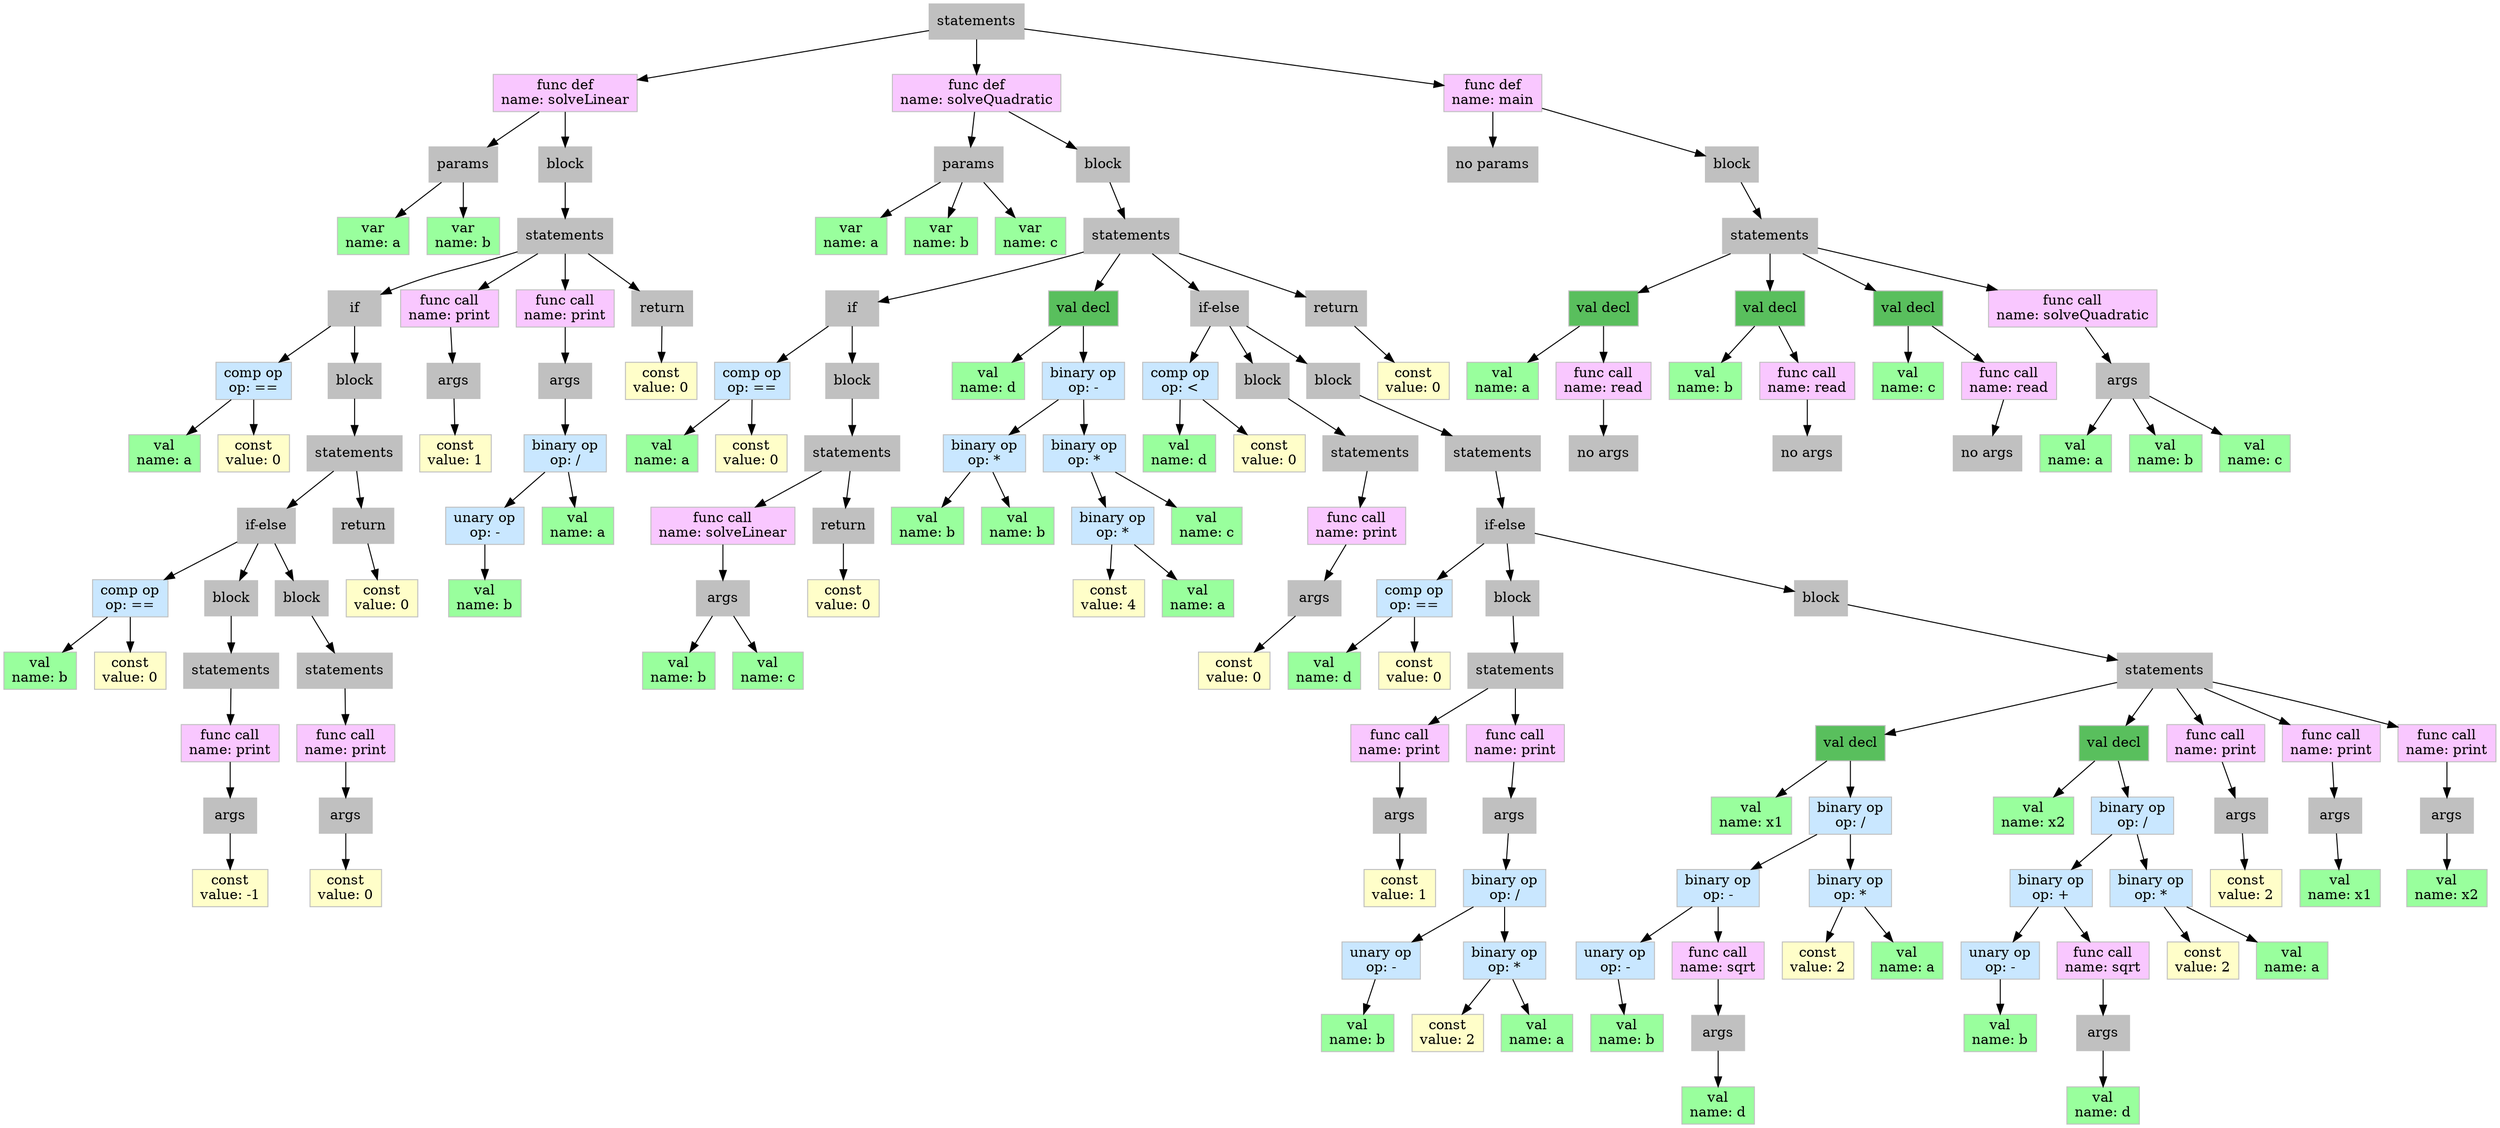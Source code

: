 digraph AST {
156 [label="statements", shape=box, style=filled, color="grey", fillcolor="grey"];
156->39
39 [label="func def
name: solveLinear", shape=box, style=filled, color="grey", fillcolor="#F9C7FF"];
39->2
2 [label="params", shape=box, style=filled, color="grey", fillcolor="grey"];
2->0
0 [label="var
name: a", shape=box, style=filled, color="grey", fillcolor="#99FF9D"];
2->1
1 [label="var
name: b", shape=box, style=filled, color="grey", fillcolor="#99FF9D"];
39->38
38 [label="block", shape=box, style=filled, color="grey", fillcolor="grey"];
38->37
37 [label="statements", shape=box, style=filled, color="grey", fillcolor="grey"];
37->25
25 [label="if", shape=box, style=filled, color="grey", fillcolor="grey"];
25->5
5 [label="comp op
op: ==", shape=box, style=filled, color="grey", fillcolor="#C9E7FF"];
5->3
3 [label="val
name: a", shape=box, style=filled, color="grey", fillcolor="#99FF9D"];
5->4
4 [label="const
value: 0", shape=box, style=filled, color="grey", fillcolor="#FFFEC9"];
25->24
24 [label="block", shape=box, style=filled, color="grey", fillcolor="grey"];
24->23
23 [label="statements", shape=box, style=filled, color="grey", fillcolor="grey"];
23->20
20 [label="if-else", shape=box, style=filled, color="grey", fillcolor="grey"];
20->8
8 [label="comp op
op: ==", shape=box, style=filled, color="grey", fillcolor="#C9E7FF"];
8->6
6 [label="val
name: b", shape=box, style=filled, color="grey", fillcolor="#99FF9D"];
8->7
7 [label="const
value: 0", shape=box, style=filled, color="grey", fillcolor="#FFFEC9"];
20->14
14 [label="block", shape=box, style=filled, color="grey", fillcolor="grey"];
14->13
13 [label="statements", shape=box, style=filled, color="grey", fillcolor="grey"];
13->12
12 [label="func call
name: print", shape=box, style=filled, color="grey", fillcolor="#F9C7FF"];
12->11
11 [label="args", shape=box, style=filled, color="grey", fillcolor="grey"];
11->157
157 [label="const
value: -1", shape=box, style=filled, color="grey", fillcolor="#FFFEC9"];
20->19
19 [label="block", shape=box, style=filled, color="grey", fillcolor="grey"];
19->18
18 [label="statements", shape=box, style=filled, color="grey", fillcolor="grey"];
18->17
17 [label="func call
name: print", shape=box, style=filled, color="grey", fillcolor="#F9C7FF"];
17->16
16 [label="args", shape=box, style=filled, color="grey", fillcolor="grey"];
16->15
15 [label="const
value: 0", shape=box, style=filled, color="grey", fillcolor="#FFFEC9"];
23->22
22 [label="return", shape=box, style=filled, color="grey", fillcolor="grey"];
22->21
21 [label="const
value: 0", shape=box, style=filled, color="grey", fillcolor="#FFFEC9"];
37->28
28 [label="func call
name: print", shape=box, style=filled, color="grey", fillcolor="#F9C7FF"];
28->27
27 [label="args", shape=box, style=filled, color="grey", fillcolor="grey"];
27->26
26 [label="const
value: 1", shape=box, style=filled, color="grey", fillcolor="#FFFEC9"];
37->34
34 [label="func call
name: print", shape=box, style=filled, color="grey", fillcolor="#F9C7FF"];
34->33
33 [label="args", shape=box, style=filled, color="grey", fillcolor="grey"];
33->32
32 [label="binary op
op: /", shape=box, style=filled, color="grey", fillcolor="#C9E7FF"];
32->30
30 [label="unary op
op: -", shape=box, style=filled, color="grey", fillcolor="#C9E7FF"];
30->29
29 [label="val
name: b", shape=box, style=filled, color="grey", fillcolor="#99FF9D"];
32->31
31 [label="val
name: a", shape=box, style=filled, color="grey", fillcolor="#99FF9D"];
37->36
36 [label="return", shape=box, style=filled, color="grey", fillcolor="grey"];
36->35
35 [label="const
value: 0", shape=box, style=filled, color="grey", fillcolor="#FFFEC9"];
156->134
134 [label="func def
name: solveQuadratic", shape=box, style=filled, color="grey", fillcolor="#F9C7FF"];
134->43
43 [label="params", shape=box, style=filled, color="grey", fillcolor="grey"];
43->40
40 [label="var
name: a", shape=box, style=filled, color="grey", fillcolor="#99FF9D"];
43->41
41 [label="var
name: b", shape=box, style=filled, color="grey", fillcolor="#99FF9D"];
43->42
42 [label="var
name: c", shape=box, style=filled, color="grey", fillcolor="#99FF9D"];
134->133
133 [label="block", shape=box, style=filled, color="grey", fillcolor="grey"];
133->132
132 [label="statements", shape=box, style=filled, color="grey", fillcolor="grey"];
132->55
55 [label="if", shape=box, style=filled, color="grey", fillcolor="grey"];
55->46
46 [label="comp op
op: ==", shape=box, style=filled, color="grey", fillcolor="#C9E7FF"];
46->44
44 [label="val
name: a", shape=box, style=filled, color="grey", fillcolor="#99FF9D"];
46->45
45 [label="const
value: 0", shape=box, style=filled, color="grey", fillcolor="#FFFEC9"];
55->54
54 [label="block", shape=box, style=filled, color="grey", fillcolor="grey"];
54->53
53 [label="statements", shape=box, style=filled, color="grey", fillcolor="grey"];
53->50
50 [label="func call
name: solveLinear", shape=box, style=filled, color="grey", fillcolor="#F9C7FF"];
50->49
49 [label="args", shape=box, style=filled, color="grey", fillcolor="grey"];
49->47
47 [label="val
name: b", shape=box, style=filled, color="grey", fillcolor="#99FF9D"];
49->48
48 [label="val
name: c", shape=box, style=filled, color="grey", fillcolor="#99FF9D"];
53->52
52 [label="return", shape=box, style=filled, color="grey", fillcolor="grey"];
52->51
51 [label="const
value: 0", shape=box, style=filled, color="grey", fillcolor="#FFFEC9"];
132->66
66 [label="val decl", shape=box, style=filled, color="grey", fillcolor="#59BF5D"];
66->56
56 [label="val
name: d", shape=box, style=filled, color="grey", fillcolor="#99FF9D"];
66->65
65 [label="binary op
op: -", shape=box, style=filled, color="grey", fillcolor="#C9E7FF"];
65->59
59 [label="binary op
op: *", shape=box, style=filled, color="grey", fillcolor="#C9E7FF"];
59->57
57 [label="val
name: b", shape=box, style=filled, color="grey", fillcolor="#99FF9D"];
59->58
58 [label="val
name: b", shape=box, style=filled, color="grey", fillcolor="#99FF9D"];
65->64
64 [label="binary op
op: *", shape=box, style=filled, color="grey", fillcolor="#C9E7FF"];
64->62
62 [label="binary op
op: *", shape=box, style=filled, color="grey", fillcolor="#C9E7FF"];
62->60
60 [label="const
value: 4", shape=box, style=filled, color="grey", fillcolor="#FFFEC9"];
62->61
61 [label="val
name: a", shape=box, style=filled, color="grey", fillcolor="#99FF9D"];
64->63
63 [label="val
name: c", shape=box, style=filled, color="grey", fillcolor="#99FF9D"];
132->129
129 [label="if-else", shape=box, style=filled, color="grey", fillcolor="grey"];
129->69
69 [label="comp op
op: <", shape=box, style=filled, color="grey", fillcolor="#C9E7FF"];
69->67
67 [label="val
name: d", shape=box, style=filled, color="grey", fillcolor="#99FF9D"];
69->68
68 [label="const
value: 0", shape=box, style=filled, color="grey", fillcolor="#FFFEC9"];
129->74
74 [label="block", shape=box, style=filled, color="grey", fillcolor="grey"];
74->73
73 [label="statements", shape=box, style=filled, color="grey", fillcolor="grey"];
73->72
72 [label="func call
name: print", shape=box, style=filled, color="grey", fillcolor="#F9C7FF"];
72->71
71 [label="args", shape=box, style=filled, color="grey", fillcolor="grey"];
71->70
70 [label="const
value: 0", shape=box, style=filled, color="grey", fillcolor="#FFFEC9"];
129->128
128 [label="block", shape=box, style=filled, color="grey", fillcolor="grey"];
128->127
127 [label="statements", shape=box, style=filled, color="grey", fillcolor="grey"];
127->126
126 [label="if-else", shape=box, style=filled, color="grey", fillcolor="grey"];
126->77
77 [label="comp op
op: ==", shape=box, style=filled, color="grey", fillcolor="#C9E7FF"];
77->75
75 [label="val
name: d", shape=box, style=filled, color="grey", fillcolor="#99FF9D"];
77->76
76 [label="const
value: 0", shape=box, style=filled, color="grey", fillcolor="#FFFEC9"];
126->90
90 [label="block", shape=box, style=filled, color="grey", fillcolor="grey"];
90->89
89 [label="statements", shape=box, style=filled, color="grey", fillcolor="grey"];
89->80
80 [label="func call
name: print", shape=box, style=filled, color="grey", fillcolor="#F9C7FF"];
80->79
79 [label="args", shape=box, style=filled, color="grey", fillcolor="grey"];
79->78
78 [label="const
value: 1", shape=box, style=filled, color="grey", fillcolor="#FFFEC9"];
89->88
88 [label="func call
name: print", shape=box, style=filled, color="grey", fillcolor="#F9C7FF"];
88->87
87 [label="args", shape=box, style=filled, color="grey", fillcolor="grey"];
87->86
86 [label="binary op
op: /", shape=box, style=filled, color="grey", fillcolor="#C9E7FF"];
86->82
82 [label="unary op
op: -", shape=box, style=filled, color="grey", fillcolor="#C9E7FF"];
82->81
81 [label="val
name: b", shape=box, style=filled, color="grey", fillcolor="#99FF9D"];
86->85
85 [label="binary op
op: *", shape=box, style=filled, color="grey", fillcolor="#C9E7FF"];
85->83
83 [label="const
value: 2", shape=box, style=filled, color="grey", fillcolor="#FFFEC9"];
85->84
84 [label="val
name: a", shape=box, style=filled, color="grey", fillcolor="#99FF9D"];
126->125
125 [label="block", shape=box, style=filled, color="grey", fillcolor="grey"];
125->124
124 [label="statements", shape=box, style=filled, color="grey", fillcolor="grey"];
124->102
102 [label="val decl", shape=box, style=filled, color="grey", fillcolor="#59BF5D"];
102->91
91 [label="val
name: x1", shape=box, style=filled, color="grey", fillcolor="#99FF9D"];
102->101
101 [label="binary op
op: /", shape=box, style=filled, color="grey", fillcolor="#C9E7FF"];
101->97
97 [label="binary op
op: -", shape=box, style=filled, color="grey", fillcolor="#C9E7FF"];
97->93
93 [label="unary op
op: -", shape=box, style=filled, color="grey", fillcolor="#C9E7FF"];
93->92
92 [label="val
name: b", shape=box, style=filled, color="grey", fillcolor="#99FF9D"];
97->96
96 [label="func call
name: sqrt", shape=box, style=filled, color="grey", fillcolor="#F9C7FF"];
96->95
95 [label="args", shape=box, style=filled, color="grey", fillcolor="grey"];
95->94
94 [label="val
name: d", shape=box, style=filled, color="grey", fillcolor="#99FF9D"];
101->100
100 [label="binary op
op: *", shape=box, style=filled, color="grey", fillcolor="#C9E7FF"];
100->98
98 [label="const
value: 2", shape=box, style=filled, color="grey", fillcolor="#FFFEC9"];
100->99
99 [label="val
name: a", shape=box, style=filled, color="grey", fillcolor="#99FF9D"];
124->114
114 [label="val decl", shape=box, style=filled, color="grey", fillcolor="#59BF5D"];
114->103
103 [label="val
name: x2", shape=box, style=filled, color="grey", fillcolor="#99FF9D"];
114->113
113 [label="binary op
op: /", shape=box, style=filled, color="grey", fillcolor="#C9E7FF"];
113->109
109 [label="binary op
op: +", shape=box, style=filled, color="grey", fillcolor="#C9E7FF"];
109->105
105 [label="unary op
op: -", shape=box, style=filled, color="grey", fillcolor="#C9E7FF"];
105->104
104 [label="val
name: b", shape=box, style=filled, color="grey", fillcolor="#99FF9D"];
109->108
108 [label="func call
name: sqrt", shape=box, style=filled, color="grey", fillcolor="#F9C7FF"];
108->107
107 [label="args", shape=box, style=filled, color="grey", fillcolor="grey"];
107->106
106 [label="val
name: d", shape=box, style=filled, color="grey", fillcolor="#99FF9D"];
113->112
112 [label="binary op
op: *", shape=box, style=filled, color="grey", fillcolor="#C9E7FF"];
112->110
110 [label="const
value: 2", shape=box, style=filled, color="grey", fillcolor="#FFFEC9"];
112->111
111 [label="val
name: a", shape=box, style=filled, color="grey", fillcolor="#99FF9D"];
124->117
117 [label="func call
name: print", shape=box, style=filled, color="grey", fillcolor="#F9C7FF"];
117->116
116 [label="args", shape=box, style=filled, color="grey", fillcolor="grey"];
116->115
115 [label="const
value: 2", shape=box, style=filled, color="grey", fillcolor="#FFFEC9"];
124->120
120 [label="func call
name: print", shape=box, style=filled, color="grey", fillcolor="#F9C7FF"];
120->119
119 [label="args", shape=box, style=filled, color="grey", fillcolor="grey"];
119->118
118 [label="val
name: x1", shape=box, style=filled, color="grey", fillcolor="#99FF9D"];
124->123
123 [label="func call
name: print", shape=box, style=filled, color="grey", fillcolor="#F9C7FF"];
123->122
122 [label="args", shape=box, style=filled, color="grey", fillcolor="grey"];
122->121
121 [label="val
name: x2", shape=box, style=filled, color="grey", fillcolor="#99FF9D"];
132->131
131 [label="return", shape=box, style=filled, color="grey", fillcolor="grey"];
131->130
130 [label="const
value: 0", shape=box, style=filled, color="grey", fillcolor="#FFFEC9"];
156->155
155 [label="func def
name: main", shape=box, style=filled, color="grey", fillcolor="#F9C7FF"];
155->135
135 [label="no params", shape=box, style=filled, color="grey", fillcolor="grey"];
155->154
154 [label="block", shape=box, style=filled, color="grey", fillcolor="grey"];
154->153
153 [label="statements", shape=box, style=filled, color="grey", fillcolor="grey"];
153->139
139 [label="val decl", shape=box, style=filled, color="grey", fillcolor="#59BF5D"];
139->136
136 [label="val
name: a", shape=box, style=filled, color="grey", fillcolor="#99FF9D"];
139->138
138 [label="func call
name: read", shape=box, style=filled, color="grey", fillcolor="#F9C7FF"];
138->137
137 [label="no args", shape=box, style=filled, color="grey", fillcolor="grey"];
153->143
143 [label="val decl", shape=box, style=filled, color="grey", fillcolor="#59BF5D"];
143->140
140 [label="val
name: b", shape=box, style=filled, color="grey", fillcolor="#99FF9D"];
143->142
142 [label="func call
name: read", shape=box, style=filled, color="grey", fillcolor="#F9C7FF"];
142->141
141 [label="no args", shape=box, style=filled, color="grey", fillcolor="grey"];
153->147
147 [label="val decl", shape=box, style=filled, color="grey", fillcolor="#59BF5D"];
147->144
144 [label="val
name: c", shape=box, style=filled, color="grey", fillcolor="#99FF9D"];
147->146
146 [label="func call
name: read", shape=box, style=filled, color="grey", fillcolor="#F9C7FF"];
146->145
145 [label="no args", shape=box, style=filled, color="grey", fillcolor="grey"];
153->152
152 [label="func call
name: solveQuadratic", shape=box, style=filled, color="grey", fillcolor="#F9C7FF"];
152->151
151 [label="args", shape=box, style=filled, color="grey", fillcolor="grey"];
151->148
148 [label="val
name: a", shape=box, style=filled, color="grey", fillcolor="#99FF9D"];
151->149
149 [label="val
name: b", shape=box, style=filled, color="grey", fillcolor="#99FF9D"];
151->150
150 [label="val
name: c", shape=box, style=filled, color="grey", fillcolor="#99FF9D"];
}
